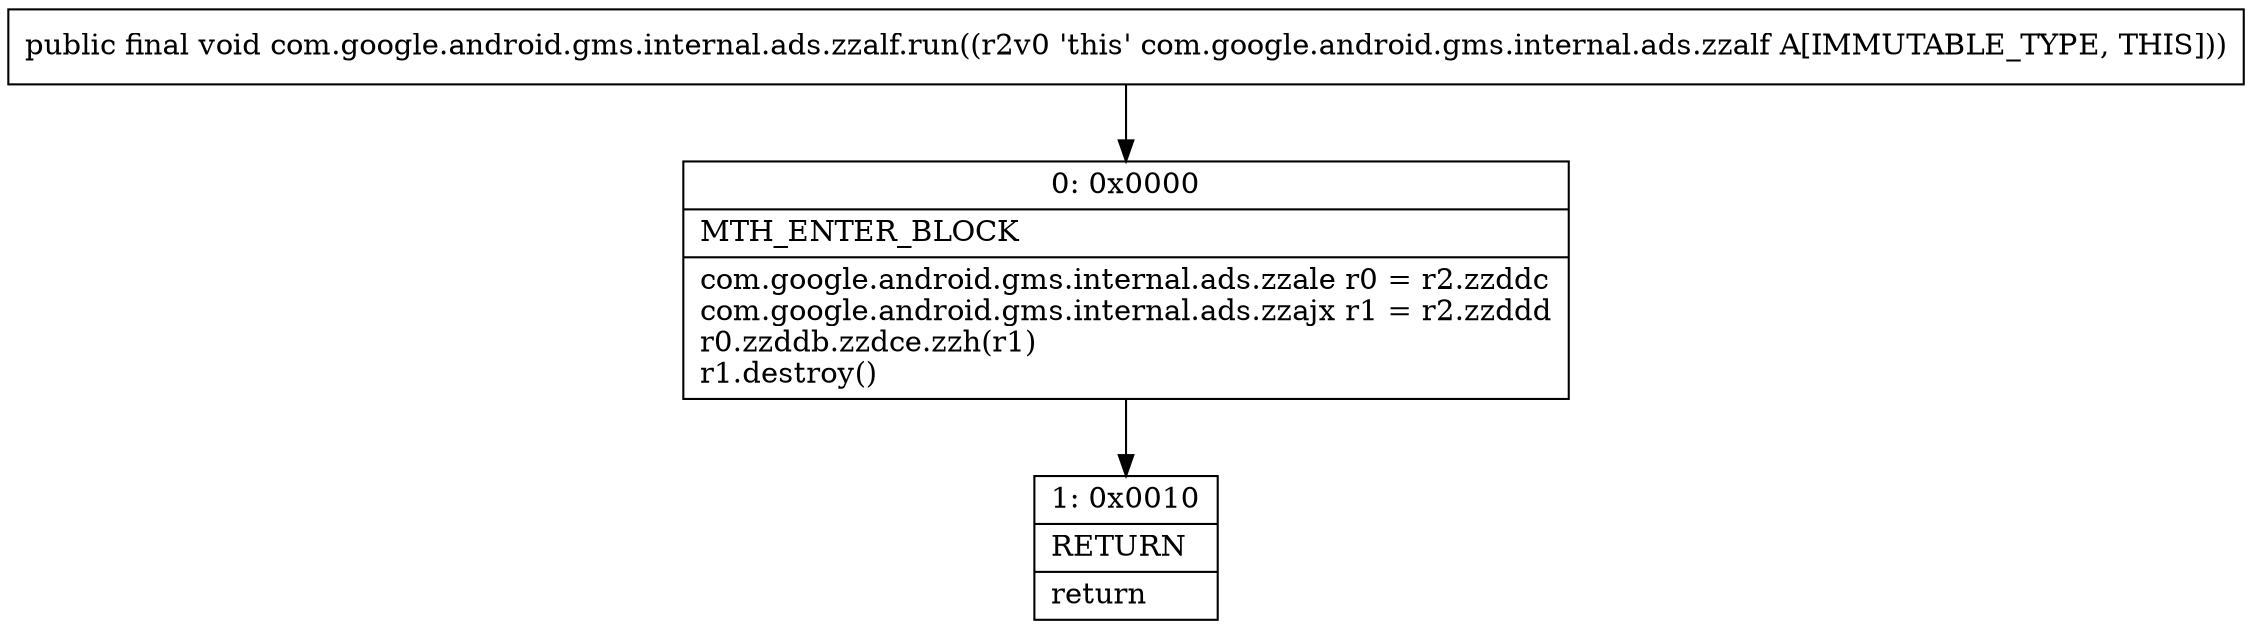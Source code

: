 digraph "CFG forcom.google.android.gms.internal.ads.zzalf.run()V" {
Node_0 [shape=record,label="{0\:\ 0x0000|MTH_ENTER_BLOCK\l|com.google.android.gms.internal.ads.zzale r0 = r2.zzddc\lcom.google.android.gms.internal.ads.zzajx r1 = r2.zzddd\lr0.zzddb.zzdce.zzh(r1)\lr1.destroy()\l}"];
Node_1 [shape=record,label="{1\:\ 0x0010|RETURN\l|return\l}"];
MethodNode[shape=record,label="{public final void com.google.android.gms.internal.ads.zzalf.run((r2v0 'this' com.google.android.gms.internal.ads.zzalf A[IMMUTABLE_TYPE, THIS])) }"];
MethodNode -> Node_0;
Node_0 -> Node_1;
}

